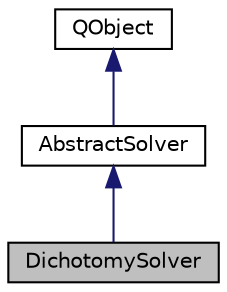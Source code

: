 digraph "DichotomySolver"
{
 // LATEX_PDF_SIZE
  edge [fontname="Helvetica",fontsize="10",labelfontname="Helvetica",labelfontsize="10"];
  node [fontname="Helvetica",fontsize="10",shape=record];
  Node1 [label="DichotomySolver",height=0.2,width=0.4,color="black", fillcolor="grey75", style="filled", fontcolor="black",tooltip="Наследник AbstractSolver, решающий задачу поиска минимума/максимума методом дихотомии."];
  Node2 -> Node1 [dir="back",color="midnightblue",fontsize="10",style="solid"];
  Node2 [label="AbstractSolver",height=0.2,width=0.4,color="black", fillcolor="white", style="filled",URL="$classAbstractSolver.html",tooltip="Класс, абстрагирующий решение задачи."];
  Node3 -> Node2 [dir="back",color="midnightblue",fontsize="10",style="solid"];
  Node3 [label="QObject",height=0.2,width=0.4,color="black", fillcolor="white", style="filled",tooltip=" "];
}

